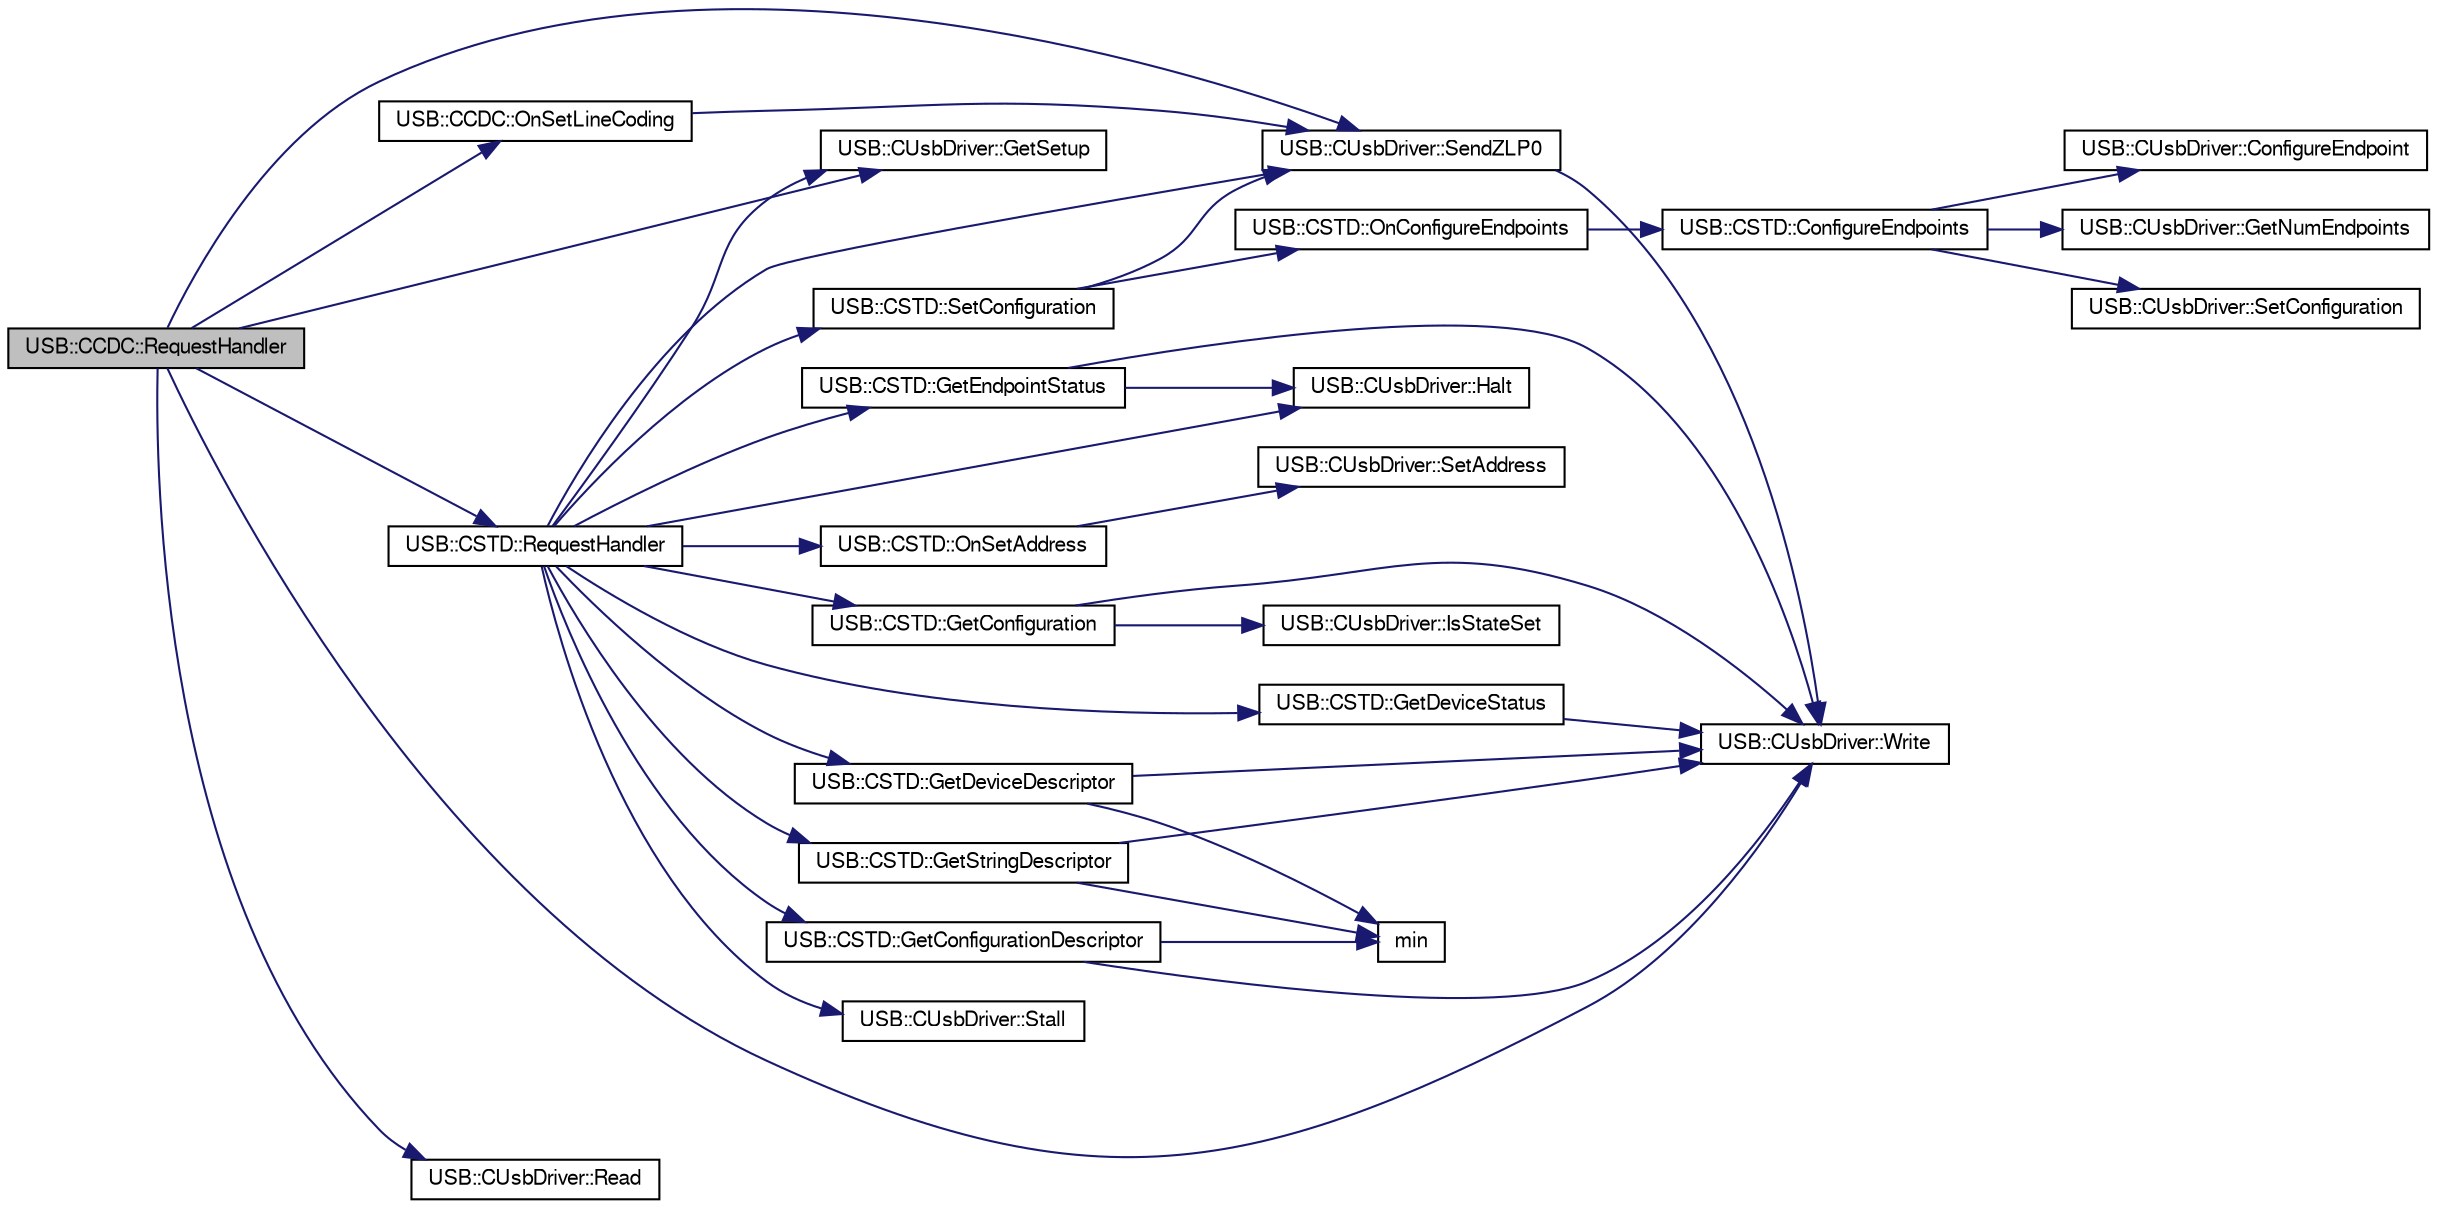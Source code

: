 digraph G
{
  bgcolor="transparent";
  edge [fontname="FreeSans",fontsize=10,labelfontname="FreeSans",labelfontsize=10];
  node [fontname="FreeSans",fontsize=10,shape=record];
  rankdir=LR;
  Node1 [label="USB::CCDC::RequestHandler",height=0.2,width=0.4,color="black", fillcolor="grey75", style="filled" fontcolor="black"];
  Node1 -> Node2 [color="midnightblue",fontsize=10,style="solid",fontname="FreeSans"];
  Node2 [label="USB::CUsbDriver::GetSetup",height=0.2,width=0.4,color="black",URL="$class_u_s_b_1_1_c_usb_driver.html#e0c4391c9504d8acb41c103693f7da24",tooltip="Returns a pointer to the last received SETUP request."];
  Node1 -> Node3 [color="midnightblue",fontsize=10,style="solid",fontname="FreeSans"];
  Node3 [label="USB::CCDC::OnSetLineCoding",height=0.2,width=0.4,color="black",URL="$class_u_s_b_1_1_c_c_d_c.html#01c5a2e076056f0cf178e85801bdbbe5",tooltip="Sets asynchronous line-character formatting properties."];
  Node3 -> Node4 [color="midnightblue",fontsize=10,style="solid",fontname="FreeSans"];
  Node4 [label="USB::CUsbDriver::SendZLP0",height=0.2,width=0.4,color="black",URL="$class_u_s_b_1_1_c_usb_driver.html#3ed84ed3241def4a815480197c8c377c",tooltip="Sends a Zero-Length Packet (ZLP) through the Control endpoint 0."];
  Node4 -> Node5 [color="midnightblue",fontsize=10,style="solid",fontname="FreeSans"];
  Node5 [label="USB::CUsbDriver::Write",height=0.2,width=0.4,color="black",URL="$class_u_s_b_1_1_c_usb_driver.html#4e5d4071c6c408307960ddd082ee7936",tooltip="Sends data through an USB endpoint."];
  Node1 -> Node6 [color="midnightblue",fontsize=10,style="solid",fontname="FreeSans"];
  Node6 [label="USB::CUsbDriver::Read",height=0.2,width=0.4,color="black",URL="$class_u_s_b_1_1_c_usb_driver.html#01a59ea1ec36a6ba43ab64640425ad35",tooltip="Receives data on the specified USB endpoint."];
  Node1 -> Node7 [color="midnightblue",fontsize=10,style="solid",fontname="FreeSans"];
  Node7 [label="USB::CSTD::RequestHandler",height=0.2,width=0.4,color="black",URL="$class_u_s_b_1_1_c_s_t_d.html#e38a077457b22283969b6f5a270e9c2d",tooltip="Handles standard SETUP requests."];
  Node7 -> Node8 [color="midnightblue",fontsize=10,style="solid",fontname="FreeSans"];
  Node8 [label="USB::CSTD::GetConfiguration",height=0.2,width=0.4,color="black",URL="$class_u_s_b_1_1_c_s_t_d.html#438c2fb166291bba11741e1d158b6df3",tooltip="Sends the currently selected configuration to the host."];
  Node8 -> Node9 [color="midnightblue",fontsize=10,style="solid",fontname="FreeSans"];
  Node9 [label="USB::CUsbDriver::IsStateSet",height=0.2,width=0.4,color="black",URL="$class_u_s_b_1_1_c_usb_driver.html#ba060d49b6d1b7150245405dec92a2e2",tooltip="Poll the status of flags in dStatus register."];
  Node8 -> Node5 [color="midnightblue",fontsize=10,style="solid",fontname="FreeSans"];
  Node7 -> Node10 [color="midnightblue",fontsize=10,style="solid",fontname="FreeSans"];
  Node10 [label="USB::CSTD::GetConfigurationDescriptor",height=0.2,width=0.4,color="black",URL="$class_u_s_b_1_1_c_s_t_d.html#c1a2be83c099f8a4773758d379346fca",tooltip="Sends the configuration descriptor to the host."];
  Node10 -> Node11 [color="midnightblue",fontsize=10,style="solid",fontname="FreeSans"];
  Node11 [label="min",height=0.2,width=0.4,color="black",URL="$common_8h.html#97a6b31fa879f6c56a1122dcf6b25dfe"];
  Node10 -> Node5 [color="midnightblue",fontsize=10,style="solid",fontname="FreeSans"];
  Node7 -> Node12 [color="midnightblue",fontsize=10,style="solid",fontname="FreeSans"];
  Node12 [label="USB::CSTD::GetDeviceDescriptor",height=0.2,width=0.4,color="black",URL="$class_u_s_b_1_1_c_s_t_d.html#64390a146f8b0a0f8b59071730ced8d1",tooltip="Sends the device descriptor to the host."];
  Node12 -> Node11 [color="midnightblue",fontsize=10,style="solid",fontname="FreeSans"];
  Node12 -> Node5 [color="midnightblue",fontsize=10,style="solid",fontname="FreeSans"];
  Node7 -> Node13 [color="midnightblue",fontsize=10,style="solid",fontname="FreeSans"];
  Node13 [label="USB::CSTD::GetDeviceStatus",height=0.2,width=0.4,color="black",URL="$class_u_s_b_1_1_c_s_t_d.html#85d8b67da9e0c9b66500b7fd453d7ddd",tooltip="Sends the current device status to the host."];
  Node13 -> Node5 [color="midnightblue",fontsize=10,style="solid",fontname="FreeSans"];
  Node7 -> Node14 [color="midnightblue",fontsize=10,style="solid",fontname="FreeSans"];
  Node14 [label="USB::CSTD::GetEndpointStatus",height=0.2,width=0.4,color="black",URL="$class_u_s_b_1_1_c_s_t_d.html#f7dbc7bff8bf0f567b2935c05384e920",tooltip="Sends the current status of specified endpoint to the host."];
  Node14 -> Node15 [color="midnightblue",fontsize=10,style="solid",fontname="FreeSans"];
  Node15 [label="USB::CUsbDriver::Halt",height=0.2,width=0.4,color="black",URL="$class_u_s_b_1_1_c_usb_driver.html#3109e130f7d149e66b9a75fb650736e2",tooltip="Clears, sets or retrieves the halt state of the specified endpoint."];
  Node14 -> Node5 [color="midnightblue",fontsize=10,style="solid",fontname="FreeSans"];
  Node7 -> Node2 [color="midnightblue",fontsize=10,style="solid",fontname="FreeSans"];
  Node7 -> Node16 [color="midnightblue",fontsize=10,style="solid",fontname="FreeSans"];
  Node16 [label="USB::CSTD::GetStringDescriptor",height=0.2,width=0.4,color="black",URL="$class_u_s_b_1_1_c_s_t_d.html#1f7d664b3ca71f74cab096f6913e4b56",tooltip="Sends the specified string descriptor to the host."];
  Node16 -> Node11 [color="midnightblue",fontsize=10,style="solid",fontname="FreeSans"];
  Node16 -> Node5 [color="midnightblue",fontsize=10,style="solid",fontname="FreeSans"];
  Node7 -> Node15 [color="midnightblue",fontsize=10,style="solid",fontname="FreeSans"];
  Node7 -> Node17 [color="midnightblue",fontsize=10,style="solid",fontname="FreeSans"];
  Node17 [label="USB::CSTD::OnSetAddress",height=0.2,width=0.4,color="black",URL="$class_u_s_b_1_1_c_s_t_d.html#38c657e553bedea1b2930c2e1fff20d7",tooltip="Callback for the SetAddress usb request."];
  Node17 -> Node18 [color="midnightblue",fontsize=10,style="solid",fontname="FreeSans"];
  Node18 [label="USB::CUsbDriver::SetAddress",height=0.2,width=0.4,color="black",URL="$class_u_s_b_1_1_c_usb_driver.html#4ac664ad2530ff764689a0f8eb7210d2",tooltip="Sets the device address using the last received SETUP packet."];
  Node7 -> Node4 [color="midnightblue",fontsize=10,style="solid",fontname="FreeSans"];
  Node7 -> Node19 [color="midnightblue",fontsize=10,style="solid",fontname="FreeSans"];
  Node19 [label="USB::CSTD::SetConfiguration",height=0.2,width=0.4,color="black",URL="$class_u_s_b_1_1_c_s_t_d.html#863e89fa025dffd2edbab39887228f23",tooltip="Sends a zero-length packet and starts the configuration procedure."];
  Node19 -> Node20 [color="midnightblue",fontsize=10,style="solid",fontname="FreeSans"];
  Node20 [label="USB::CSTD::OnConfigureEndpoints",height=0.2,width=0.4,color="black",URL="$class_u_s_b_1_1_c_s_t_d.html#36f864e42c1441843f5ecdc2b05e2ba3",tooltip="Callback for the SetConfiguration usb request. Configures the device and the endpoints..."];
  Node20 -> Node21 [color="midnightblue",fontsize=10,style="solid",fontname="FreeSans"];
  Node21 [label="USB::CSTD::ConfigureEndpoints",height=0.2,width=0.4,color="black",URL="$class_u_s_b_1_1_c_s_t_d.html#fc8aa4797c016380f3b59fa5976b80e1",tooltip="Configures the device and the endpoints."];
  Node21 -> Node22 [color="midnightblue",fontsize=10,style="solid",fontname="FreeSans"];
  Node22 [label="USB::CUsbDriver::ConfigureEndpoint",height=0.2,width=0.4,color="black",URL="$class_u_s_b_1_1_c_usb_driver.html#e1226551977f53cc3a9e8411c7264e13",tooltip="Configures the specified endpoint using the provided endpoint descriptor."];
  Node21 -> Node23 [color="midnightblue",fontsize=10,style="solid",fontname="FreeSans"];
  Node23 [label="USB::CUsbDriver::GetNumEndpoints",height=0.2,width=0.4,color="black",URL="$class_u_s_b_1_1_c_usb_driver.html#fbc77b8cc21dede29c8902d5227c37e4",tooltip="Returns a number of configured endpoints."];
  Node21 -> Node24 [color="midnightblue",fontsize=10,style="solid",fontname="FreeSans"];
  Node24 [label="USB::CUsbDriver::SetConfiguration",height=0.2,width=0.4,color="black",URL="$class_u_s_b_1_1_c_usb_driver.html#5ae347a153c69dc160eba2e1e8d4a0a8",tooltip="Sets the device configuration using the last received SETUP packet."];
  Node19 -> Node4 [color="midnightblue",fontsize=10,style="solid",fontname="FreeSans"];
  Node7 -> Node25 [color="midnightblue",fontsize=10,style="solid",fontname="FreeSans"];
  Node25 [label="USB::CUsbDriver::Stall",height=0.2,width=0.4,color="black",URL="$class_u_s_b_1_1_c_usb_driver.html#7d6336a5dae2af83cacbc06b23e012c9",tooltip="Sends a STALL handshake for the next received packet."];
  Node1 -> Node4 [color="midnightblue",fontsize=10,style="solid",fontname="FreeSans"];
  Node1 -> Node5 [color="midnightblue",fontsize=10,style="solid",fontname="FreeSans"];
}
